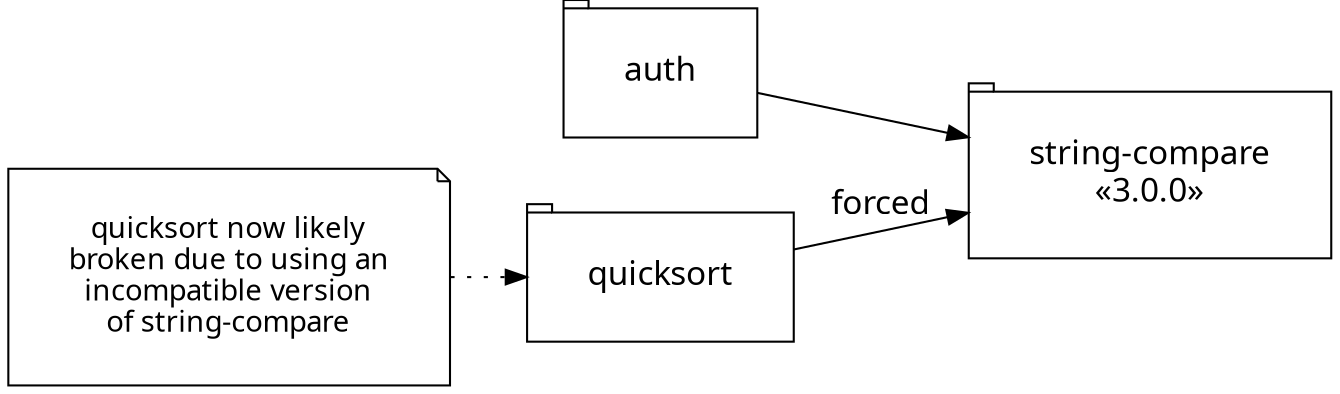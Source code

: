 digraph jsdeps{

  nodesep=0.5
  rankdir="LR"

  node[fontname="Futura" fontsize="16" margin="0.4,0.3" shape="tab"]
  edge[fontname="Futura" fontsize="16"]

  stringCompare [ label="string-compare\n«3.0.0»" ]

  auth -> stringCompare
  quicksort -> stringCompare [ label="forced" ]

  note -> quicksort [ style="dotted" ]
  note [label="quicksort now likely\nbroken due to using an\nincompatible version\nof string-compare" shape="note" fontname="baskerville" fontsize=14]
}
